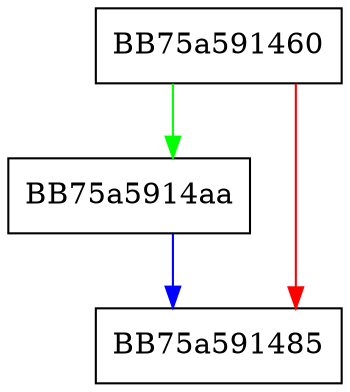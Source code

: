 digraph RecordPush {
  node [shape="box"];
  graph [splines=ortho];
  BB75a591460 -> BB75a5914aa [color="green"];
  BB75a591460 -> BB75a591485 [color="red"];
  BB75a5914aa -> BB75a591485 [color="blue"];
}